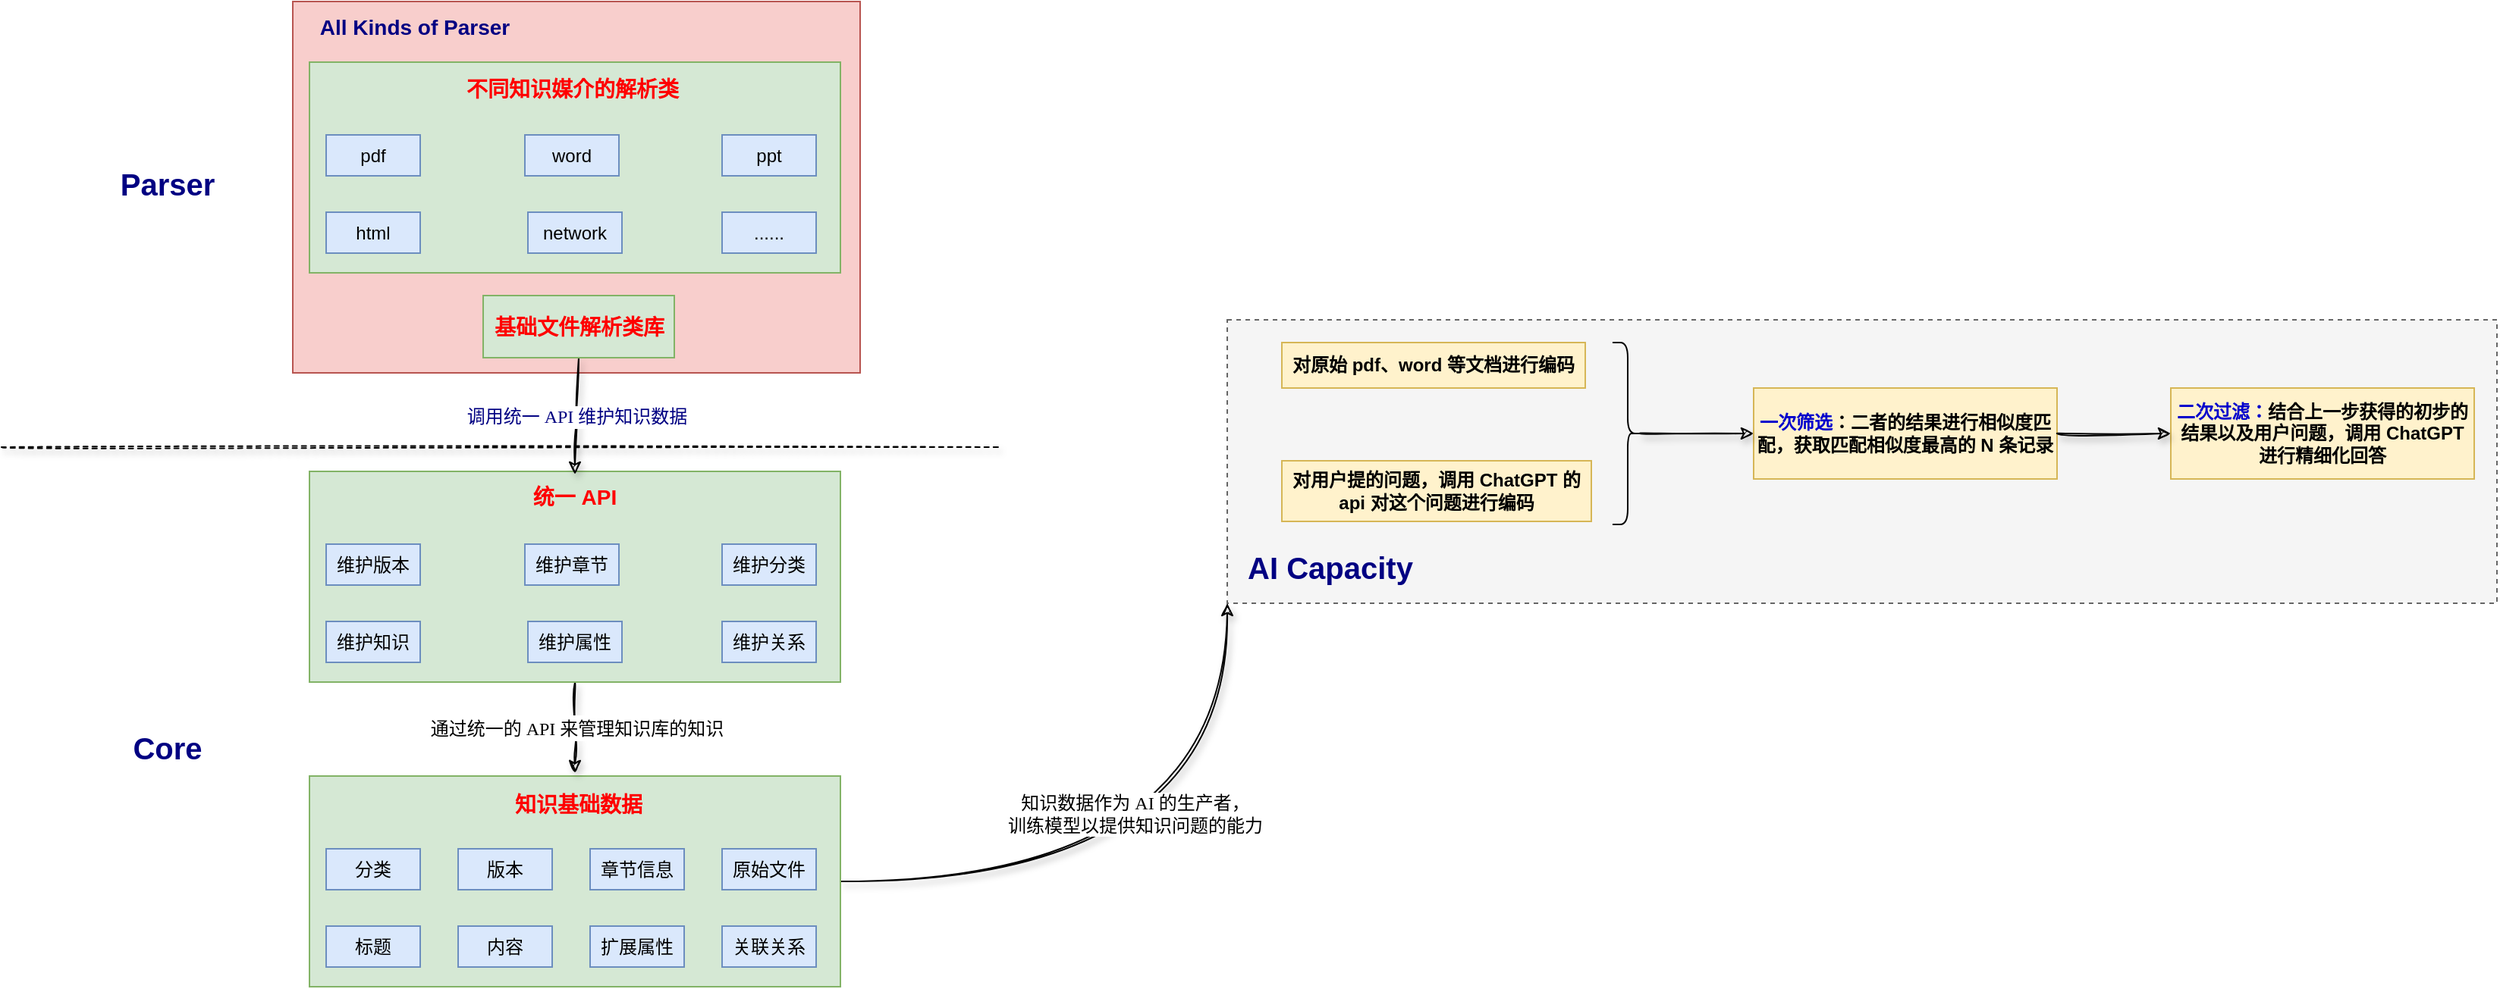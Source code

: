 <mxfile version="20.8.16" type="device" pages="2"><diagram name="Page-1" id="-HBK7DuZiDi1JELzmm0Z"><mxGraphModel dx="1818" dy="438" grid="0" gridSize="10" guides="1" tooltips="1" connect="1" arrows="1" fold="1" page="0" pageScale="1" pageWidth="827" pageHeight="1169" math="0" shadow="0"><root><mxCell id="0"/><mxCell id="1" parent="0"/><mxCell id="GtDRMBhrO-IrH8EP3pIq-32" value="" style="rounded=0;whiteSpace=wrap;html=1;fontFamily=Lucida Console;fontSize=12;fillColor=#f8cecc;strokeColor=#b85450;" parent="1" vertex="1"><mxGeometry x="179" y="430" width="374" height="245" as="geometry"/></mxCell><mxCell id="GtDRMBhrO-IrH8EP3pIq-64" style="edgeStyle=orthogonalEdgeStyle;curved=1;rounded=0;sketch=1;orthogonalLoop=1;jettySize=auto;html=1;exitX=1;exitY=0.5;exitDx=0;exitDy=0;entryX=0;entryY=1;entryDx=0;entryDy=0;shadow=1;fontFamily=Lucida Console;fontSize=12;fontColor=#000000;" parent="1" source="GtDRMBhrO-IrH8EP3pIq-9" target="GtDRMBhrO-IrH8EP3pIq-63" edge="1"><mxGeometry relative="1" as="geometry"/></mxCell><mxCell id="GtDRMBhrO-IrH8EP3pIq-66" value="&lt;div&gt;知识数据作为 AI 的生产者，&lt;/div&gt;&lt;div&gt;训练模型以提供知识问题的能力&lt;/div&gt;" style="edgeLabel;html=1;align=center;verticalAlign=middle;resizable=0;points=[];fontSize=12;fontFamily=Lucida Console;fontColor=#000000;" parent="GtDRMBhrO-IrH8EP3pIq-64" vertex="1" connectable="0"><mxGeometry x="-0.118" y="45" relative="1" as="geometry"><mxPoint as="offset"/></mxGeometry></mxCell><mxCell id="GtDRMBhrO-IrH8EP3pIq-9" value="" style="rounded=0;whiteSpace=wrap;html=1;fillColor=#d5e8d4;strokeColor=#82b366;" parent="1" vertex="1"><mxGeometry x="190" y="941" width="350" height="139" as="geometry"/></mxCell><mxCell id="GtDRMBhrO-IrH8EP3pIq-1" value="分类" style="rounded=0;whiteSpace=wrap;html=1;fillColor=#dae8fc;strokeColor=#6c8ebf;" parent="1" vertex="1"><mxGeometry x="201" y="989" width="62" height="27" as="geometry"/></mxCell><mxCell id="GtDRMBhrO-IrH8EP3pIq-2" value="版本" style="rounded=0;whiteSpace=wrap;html=1;fillColor=#dae8fc;strokeColor=#6c8ebf;" parent="1" vertex="1"><mxGeometry x="288" y="989" width="62" height="27" as="geometry"/></mxCell><mxCell id="GtDRMBhrO-IrH8EP3pIq-3" value="章节信息" style="rounded=0;whiteSpace=wrap;html=1;fillColor=#dae8fc;strokeColor=#6c8ebf;" parent="1" vertex="1"><mxGeometry x="375" y="989" width="62" height="27" as="geometry"/></mxCell><mxCell id="GtDRMBhrO-IrH8EP3pIq-4" value="原始文件" style="rounded=0;whiteSpace=wrap;html=1;fillColor=#dae8fc;strokeColor=#6c8ebf;" parent="1" vertex="1"><mxGeometry x="462" y="989" width="62" height="27" as="geometry"/></mxCell><mxCell id="GtDRMBhrO-IrH8EP3pIq-5" value="标题" style="rounded=0;whiteSpace=wrap;html=1;fillColor=#dae8fc;strokeColor=#6c8ebf;" parent="1" vertex="1"><mxGeometry x="201" y="1040" width="62" height="27" as="geometry"/></mxCell><mxCell id="GtDRMBhrO-IrH8EP3pIq-6" value="内容" style="rounded=0;whiteSpace=wrap;html=1;fillColor=#dae8fc;strokeColor=#6c8ebf;" parent="1" vertex="1"><mxGeometry x="288" y="1040" width="62" height="27" as="geometry"/></mxCell><mxCell id="GtDRMBhrO-IrH8EP3pIq-7" value="扩展属性" style="rounded=0;whiteSpace=wrap;html=1;fillColor=#dae8fc;strokeColor=#6c8ebf;" parent="1" vertex="1"><mxGeometry x="375" y="1040" width="62" height="27" as="geometry"/></mxCell><mxCell id="GtDRMBhrO-IrH8EP3pIq-8" value="关联关系" style="rounded=0;whiteSpace=wrap;html=1;fillColor=#dae8fc;strokeColor=#6c8ebf;" parent="1" vertex="1"><mxGeometry x="462" y="1040" width="62" height="27" as="geometry"/></mxCell><mxCell id="GtDRMBhrO-IrH8EP3pIq-10" value="&lt;b&gt;&lt;font color=&quot;#ff0000&quot; style=&quot;font-size: 14px;&quot;&gt;知识基础数据&lt;/font&gt;&lt;/b&gt;" style="text;html=1;strokeColor=none;fillColor=none;align=center;verticalAlign=middle;whiteSpace=wrap;rounded=0;" parent="1" vertex="1"><mxGeometry x="321" y="945" width="93" height="30" as="geometry"/></mxCell><mxCell id="GtDRMBhrO-IrH8EP3pIq-31" value="&lt;font style=&quot;font-size: 12px;&quot; face=&quot;Lucida Console&quot; color=&quot;#000000&quot;&gt;通过统一的 API 来管理知识库的知识&lt;/font&gt;" style="edgeStyle=orthogonalEdgeStyle;rounded=0;orthogonalLoop=1;jettySize=auto;html=1;exitX=0.5;exitY=1;exitDx=0;exitDy=0;fontSize=14;fontColor=#FF0000;sketch=1;curveFitting=1;jiggle=2;shadow=1;" parent="1" source="GtDRMBhrO-IrH8EP3pIq-11" edge="1"><mxGeometry relative="1" as="geometry"><mxPoint x="365" y="939" as="targetPoint"/></mxGeometry></mxCell><mxCell id="GtDRMBhrO-IrH8EP3pIq-11" value="" style="rounded=0;whiteSpace=wrap;html=1;fillColor=#d5e8d4;strokeColor=#82b366;" parent="1" vertex="1"><mxGeometry x="190" y="740" width="350" height="139" as="geometry"/></mxCell><mxCell id="GtDRMBhrO-IrH8EP3pIq-12" value="维护版本" style="rounded=0;whiteSpace=wrap;html=1;fillColor=#dae8fc;strokeColor=#6c8ebf;" parent="1" vertex="1"><mxGeometry x="201" y="788" width="62" height="27" as="geometry"/></mxCell><mxCell id="GtDRMBhrO-IrH8EP3pIq-13" value="维护章节" style="rounded=0;whiteSpace=wrap;html=1;fillColor=#dae8fc;strokeColor=#6c8ebf;" parent="1" vertex="1"><mxGeometry x="332" y="788" width="62" height="27" as="geometry"/></mxCell><mxCell id="GtDRMBhrO-IrH8EP3pIq-14" value="维护分类" style="rounded=0;whiteSpace=wrap;html=1;fillColor=#dae8fc;strokeColor=#6c8ebf;" parent="1" vertex="1"><mxGeometry x="462" y="788" width="62" height="27" as="geometry"/></mxCell><mxCell id="GtDRMBhrO-IrH8EP3pIq-15" value="维护关系" style="rounded=0;whiteSpace=wrap;html=1;fillColor=#dae8fc;strokeColor=#6c8ebf;" parent="1" vertex="1"><mxGeometry x="462" y="839" width="62" height="27" as="geometry"/></mxCell><mxCell id="GtDRMBhrO-IrH8EP3pIq-16" value="维护知识" style="rounded=0;whiteSpace=wrap;html=1;fillColor=#dae8fc;strokeColor=#6c8ebf;" parent="1" vertex="1"><mxGeometry x="201" y="839" width="62" height="27" as="geometry"/></mxCell><mxCell id="GtDRMBhrO-IrH8EP3pIq-20" value="&lt;b&gt;&lt;font color=&quot;#ff0000&quot; style=&quot;font-size: 14px;&quot;&gt;统一 API&lt;/font&gt;&lt;/b&gt;" style="text;html=1;strokeColor=none;fillColor=none;align=center;verticalAlign=middle;whiteSpace=wrap;rounded=0;" parent="1" vertex="1"><mxGeometry x="327" y="742" width="76" height="30" as="geometry"/></mxCell><mxCell id="GtDRMBhrO-IrH8EP3pIq-22" value="维护属性" style="rounded=0;whiteSpace=wrap;html=1;fillColor=#dae8fc;strokeColor=#6c8ebf;" parent="1" vertex="1"><mxGeometry x="334" y="839" width="62" height="27" as="geometry"/></mxCell><mxCell id="GtDRMBhrO-IrH8EP3pIq-43" value="调用统一 API 维护知识数据" style="edgeStyle=orthogonalEdgeStyle;rounded=0;sketch=1;orthogonalLoop=1;jettySize=auto;html=1;shadow=1;fontFamily=Lucida Console;fontSize=12;fontColor=#000082;curved=1;" parent="1" source="GtDRMBhrO-IrH8EP3pIq-23" target="GtDRMBhrO-IrH8EP3pIq-20" edge="1"><mxGeometry relative="1" as="geometry"/></mxCell><mxCell id="GtDRMBhrO-IrH8EP3pIq-23" value="&lt;b style=&quot;border-color: var(--border-color);&quot;&gt;&lt;font style=&quot;border-color: var(--border-color); font-size: 14px;&quot; color=&quot;#ff0000&quot;&gt;基础文件解析类库&lt;/font&gt;&lt;/b&gt;" style="rounded=0;whiteSpace=wrap;html=1;fillColor=#d5e8d4;strokeColor=#82b366;" parent="1" vertex="1"><mxGeometry x="304.5" y="624" width="126" height="41" as="geometry"/></mxCell><mxCell id="GtDRMBhrO-IrH8EP3pIq-33" value="" style="rounded=0;whiteSpace=wrap;html=1;fillColor=#d5e8d4;strokeColor=#82b366;" parent="1" vertex="1"><mxGeometry x="190" y="470" width="350" height="139" as="geometry"/></mxCell><mxCell id="GtDRMBhrO-IrH8EP3pIq-34" value="pdf" style="rounded=0;whiteSpace=wrap;html=1;fillColor=#dae8fc;strokeColor=#6c8ebf;" parent="1" vertex="1"><mxGeometry x="201" y="518" width="62" height="27" as="geometry"/></mxCell><mxCell id="GtDRMBhrO-IrH8EP3pIq-35" value="word" style="rounded=0;whiteSpace=wrap;html=1;fillColor=#dae8fc;strokeColor=#6c8ebf;" parent="1" vertex="1"><mxGeometry x="332" y="518" width="62" height="27" as="geometry"/></mxCell><mxCell id="GtDRMBhrO-IrH8EP3pIq-36" value="ppt" style="rounded=0;whiteSpace=wrap;html=1;fillColor=#dae8fc;strokeColor=#6c8ebf;" parent="1" vertex="1"><mxGeometry x="462" y="518" width="62" height="27" as="geometry"/></mxCell><mxCell id="GtDRMBhrO-IrH8EP3pIq-37" value="......" style="rounded=0;whiteSpace=wrap;html=1;fillColor=#dae8fc;strokeColor=#6c8ebf;" parent="1" vertex="1"><mxGeometry x="462" y="569" width="62" height="27" as="geometry"/></mxCell><mxCell id="GtDRMBhrO-IrH8EP3pIq-38" value="html" style="rounded=0;whiteSpace=wrap;html=1;fillColor=#dae8fc;strokeColor=#6c8ebf;" parent="1" vertex="1"><mxGeometry x="201" y="569" width="62" height="27" as="geometry"/></mxCell><mxCell id="GtDRMBhrO-IrH8EP3pIq-40" value="network" style="rounded=0;whiteSpace=wrap;html=1;fillColor=#dae8fc;strokeColor=#6c8ebf;" parent="1" vertex="1"><mxGeometry x="334" y="569" width="62" height="27" as="geometry"/></mxCell><mxCell id="GtDRMBhrO-IrH8EP3pIq-29" value="&lt;b&gt;&lt;font color=&quot;#ff0000&quot; style=&quot;font-size: 14px;&quot;&gt;不同知识媒介的解析类&lt;/font&gt;&lt;/b&gt;" style="text;html=1;strokeColor=none;fillColor=none;align=center;verticalAlign=middle;whiteSpace=wrap;rounded=0;" parent="1" vertex="1"><mxGeometry x="286.5" y="473" width="153" height="30" as="geometry"/></mxCell><mxCell id="GtDRMBhrO-IrH8EP3pIq-42" value="&lt;b&gt;&lt;font color=&quot;#000082&quot; style=&quot;font-size: 14px;&quot;&gt;All Kinds of Parser&lt;/font&gt;&lt;/b&gt;" style="text;html=1;strokeColor=none;fillColor=none;align=center;verticalAlign=middle;whiteSpace=wrap;rounded=0;" parent="1" vertex="1"><mxGeometry x="183" y="432" width="153" height="30" as="geometry"/></mxCell><mxCell id="GtDRMBhrO-IrH8EP3pIq-47" value="" style="endArrow=none;dashed=1;html=1;rounded=0;shadow=1;sketch=1;fontFamily=Lucida Console;fontSize=12;fontColor=#000082;curved=1;" parent="1" edge="1"><mxGeometry width="50" height="50" relative="1" as="geometry"><mxPoint x="-13" y="724" as="sourcePoint"/><mxPoint x="646" y="724" as="targetPoint"/></mxGeometry></mxCell><mxCell id="GtDRMBhrO-IrH8EP3pIq-48" value="&lt;b&gt;&lt;font color=&quot;#000082&quot; style=&quot;font-size: 20px;&quot;&gt;Core&lt;/font&gt;&lt;/b&gt;" style="text;html=1;strokeColor=none;fillColor=none;align=center;verticalAlign=middle;whiteSpace=wrap;rounded=0;" parent="1" vertex="1"><mxGeometry x="64" y="907" width="65" height="30" as="geometry"/></mxCell><mxCell id="GtDRMBhrO-IrH8EP3pIq-49" value="&lt;b&gt;&lt;font color=&quot;#000082&quot; style=&quot;font-size: 20px;&quot;&gt;Parser&lt;/font&gt;&lt;/b&gt;" style="text;html=1;strokeColor=none;fillColor=none;align=center;verticalAlign=middle;whiteSpace=wrap;rounded=0;" parent="1" vertex="1"><mxGeometry x="64" y="535" width="65" height="30" as="geometry"/></mxCell><mxCell id="GtDRMBhrO-IrH8EP3pIq-65" value="" style="group" parent="1" vertex="1" connectable="0"><mxGeometry x="795" y="640" width="837" height="187" as="geometry"/></mxCell><mxCell id="GtDRMBhrO-IrH8EP3pIq-63" value="" style="rounded=0;whiteSpace=wrap;html=1;fontFamily=Lucida Console;fontSize=12;fillColor=#f5f5f5;fontColor=#333333;strokeColor=#666666;dashed=1;" parent="GtDRMBhrO-IrH8EP3pIq-65" vertex="1"><mxGeometry width="837" height="187" as="geometry"/></mxCell><mxCell id="GtDRMBhrO-IrH8EP3pIq-50" value="&lt;b&gt;&lt;font color=&quot;#000082&quot; style=&quot;font-size: 20px;&quot;&gt;AI Capacity&lt;/font&gt;&lt;/b&gt;" style="text;html=1;strokeColor=none;fillColor=none;align=center;verticalAlign=middle;whiteSpace=wrap;rounded=0;" parent="GtDRMBhrO-IrH8EP3pIq-65" vertex="1"><mxGeometry x="8" y="148" width="120" height="30" as="geometry"/></mxCell><mxCell id="GtDRMBhrO-IrH8EP3pIq-55" value="&lt;b style=&quot;border-color: var(--border-color); font-family: Helvetica;&quot;&gt;对原始 pdf、word 等文档进行编码&lt;/b&gt;" style="rounded=0;whiteSpace=wrap;html=1;fontFamily=Lucida Console;fontSize=12;fillColor=#fff2cc;strokeColor=#d6b656;" parent="GtDRMBhrO-IrH8EP3pIq-65" vertex="1"><mxGeometry x="36" y="15" width="200" height="30" as="geometry"/></mxCell><mxCell id="GtDRMBhrO-IrH8EP3pIq-56" value="&lt;b style=&quot;border-color: var(--border-color); font-family: Helvetica;&quot;&gt;对用户提的问题，调用 ChatGPT 的 api 对这个问题进行编码&lt;/b&gt;" style="rounded=0;whiteSpace=wrap;html=1;fontFamily=Lucida Console;fontSize=12;fillColor=#fff2cc;strokeColor=#d6b656;" parent="GtDRMBhrO-IrH8EP3pIq-65" vertex="1"><mxGeometry x="36" y="93" width="204" height="40" as="geometry"/></mxCell><mxCell id="GtDRMBhrO-IrH8EP3pIq-57" value="&lt;b style=&quot;border-color: var(--border-color); font-family: Helvetica;&quot;&gt;&lt;font color=&quot;#0000cc&quot;&gt;一次筛选&lt;/font&gt;：二者的结果进行相似度匹配，获取匹配相似度最高的 N 条记录&lt;/b&gt;" style="rounded=0;whiteSpace=wrap;html=1;fontFamily=Lucida Console;fontSize=12;fillColor=#fff2cc;strokeColor=#d6b656;" parent="GtDRMBhrO-IrH8EP3pIq-65" vertex="1"><mxGeometry x="347" y="45" width="200" height="60" as="geometry"/></mxCell><mxCell id="GtDRMBhrO-IrH8EP3pIq-59" style="edgeStyle=orthogonalEdgeStyle;curved=1;rounded=0;sketch=1;orthogonalLoop=1;jettySize=auto;html=1;exitX=0.1;exitY=0.5;exitDx=0;exitDy=0;exitPerimeter=0;shadow=1;fontFamily=Lucida Console;fontSize=12;fontColor=#000000;" parent="GtDRMBhrO-IrH8EP3pIq-65" source="GtDRMBhrO-IrH8EP3pIq-58" target="GtDRMBhrO-IrH8EP3pIq-57" edge="1"><mxGeometry relative="1" as="geometry"/></mxCell><mxCell id="GtDRMBhrO-IrH8EP3pIq-58" value="" style="shape=curlyBracket;whiteSpace=wrap;html=1;rounded=1;flipH=1;labelPosition=right;verticalLabelPosition=middle;align=left;verticalAlign=middle;fontFamily=Lucida Console;fontSize=12;fontColor=#000000;size=0.5;" parent="GtDRMBhrO-IrH8EP3pIq-65" vertex="1"><mxGeometry x="254" y="15" width="20" height="120" as="geometry"/></mxCell><mxCell id="GtDRMBhrO-IrH8EP3pIq-60" value="&lt;font face=&quot;Helvetica&quot;&gt;&lt;b style=&quot;&quot;&gt;&lt;font color=&quot;#0000cc&quot;&gt;二次过滤：&lt;/font&gt;结合上一步获得的初步的结果以及用户问题，调用 ChatGPT 进行精细化回答&lt;/b&gt;&lt;/font&gt;" style="rounded=0;whiteSpace=wrap;html=1;fontFamily=Lucida Console;fontSize=12;fillColor=#fff2cc;strokeColor=#d6b656;" parent="GtDRMBhrO-IrH8EP3pIq-65" vertex="1"><mxGeometry x="622" y="45" width="200" height="60" as="geometry"/></mxCell><mxCell id="GtDRMBhrO-IrH8EP3pIq-62" style="edgeStyle=orthogonalEdgeStyle;curved=1;rounded=0;sketch=1;orthogonalLoop=1;jettySize=auto;html=1;exitX=1;exitY=0.5;exitDx=0;exitDy=0;entryX=0;entryY=0.5;entryDx=0;entryDy=0;shadow=1;fontFamily=Lucida Console;fontSize=12;fontColor=#000000;" parent="GtDRMBhrO-IrH8EP3pIq-65" source="GtDRMBhrO-IrH8EP3pIq-57" target="GtDRMBhrO-IrH8EP3pIq-60" edge="1"><mxGeometry relative="1" as="geometry"/></mxCell></root></mxGraphModel></diagram><diagram id="Qy0Lu157zzzfcz0DEnZN" name="Page-2"><mxGraphModel dx="1418" dy="838" grid="0" gridSize="10" guides="1" tooltips="1" connect="1" arrows="1" fold="1" page="1" pageScale="1" pageWidth="827" pageHeight="1169" math="0" shadow="0"><root><mxCell id="0"/><mxCell id="1" parent="0"/><mxCell id="JW9okrrvzbomRSMwA1zF-36" value="" style="rounded=0;whiteSpace=wrap;html=1;fontSize=20;fillColor=#d5e8d4;strokeColor=#82b366;" vertex="1" parent="1"><mxGeometry x="80" y="1402" width="549" height="193" as="geometry"/></mxCell><mxCell id="JW9okrrvzbomRSMwA1zF-41" style="edgeStyle=orthogonalEdgeStyle;curved=1;rounded=0;orthogonalLoop=1;jettySize=auto;html=1;exitX=0.5;exitY=1;exitDx=0;exitDy=0;entryX=0.5;entryY=0;entryDx=0;entryDy=0;strokeColor=#000082;fontSize=14;fontColor=#FFFFFF;" edge="1" parent="1" source="JW9okrrvzbomRSMwA1zF-34" target="JW9okrrvzbomRSMwA1zF-38"><mxGeometry relative="1" as="geometry"/></mxCell><mxCell id="JW9okrrvzbomRSMwA1zF-34" value="" style="rounded=0;whiteSpace=wrap;html=1;fontSize=20;fillColor=#d5e8d4;strokeColor=#82b366;" vertex="1" parent="1"><mxGeometry x="80" y="1268" width="549" height="82" as="geometry"/></mxCell><mxCell id="JW9okrrvzbomRSMwA1zF-25" value="" style="rounded=0;whiteSpace=wrap;html=1;fontSize=20;fillColor=#d5e8d4;strokeColor=#82b366;" vertex="1" parent="1"><mxGeometry x="130" y="470" width="530" height="130" as="geometry"/></mxCell><mxCell id="JW9okrrvzbomRSMwA1zF-9" value="" style="rounded=0;whiteSpace=wrap;html=1;fontSize=20;fillColor=#d5e8d4;strokeColor=#82b366;" vertex="1" parent="1"><mxGeometry x="105" y="250" width="240" height="130" as="geometry"/></mxCell><mxCell id="AYtmHd3_HjV6GMpwxDvR-1" value="&lt;p style=&quot;line-height: 200%;&quot;&gt;&lt;font face=&quot;YaHei Consolas Hybrid&quot;&gt;&lt;b&gt;知识结合 AI 赋能，大体上分为两大类：&lt;br&gt;1. 训练型：以文档类为知识媒介，AI 对其训练，结合用户的问题提问，从已经学习的内容中回到用户的问题；&lt;br&gt;2. 著作型：基于一个上下文，需要 AI 产出一段用户期望的内容；&lt;/b&gt;&lt;/font&gt;&lt;br&gt;&lt;/p&gt;" style="text;html=1;strokeColor=none;fillColor=none;align=left;verticalAlign=middle;whiteSpace=wrap;rounded=0;fontSize=14;" vertex="1" parent="1"><mxGeometry x="42" y="35" width="760" height="94" as="geometry"/></mxCell><mxCell id="AYtmHd3_HjV6GMpwxDvR-2" value="&lt;font style=&quot;font-size: 20px;&quot; face=&quot;YaHei Consolas Hybrid&quot;&gt;&lt;b&gt;训练型&lt;/b&gt;&lt;/font&gt;" style="text;html=1;strokeColor=none;fillColor=none;align=center;verticalAlign=middle;whiteSpace=wrap;rounded=0;fontSize=14;fontColor=#000082;" vertex="1" parent="1"><mxGeometry x="45" y="180" width="80" height="30" as="geometry"/></mxCell><mxCell id="JW9okrrvzbomRSMwA1zF-1" value="&lt;b style=&quot;border-color: var(--border-color); font-family: Helvetica;&quot;&gt;对媒介文件（pdf、word 等）进行编码&lt;/b&gt;" style="rounded=0;whiteSpace=wrap;html=1;fontFamily=Lucida Console;fontSize=12;fillColor=#e51400;strokeColor=#B20000;fontColor=#ffffff;" vertex="1" parent="1"><mxGeometry x="115" y="340" width="220" height="30" as="geometry"/></mxCell><mxCell id="JW9okrrvzbomRSMwA1zF-3" value="&lt;b style=&quot;border-color: var(--border-color); font-family: Helvetica;&quot;&gt;&lt;font color=&quot;#63ffea&quot;&gt;一次筛选&lt;/font&gt;：对上述两阶段的结果进行相似度匹配，获取匹配相似度最高的 N 条记录&lt;/b&gt;" style="rounded=0;whiteSpace=wrap;html=1;fontFamily=Lucida Console;fontSize=12;fillColor=#e51400;strokeColor=#B20000;fontColor=#ffffff;" vertex="1" parent="1"><mxGeometry x="170" y="510" width="200" height="60" as="geometry"/></mxCell><mxCell id="JW9okrrvzbomRSMwA1zF-6" value="&lt;font face=&quot;Helvetica&quot;&gt;&lt;b style=&quot;&quot;&gt;&lt;font color=&quot;#63ffea&quot;&gt;二次过滤&lt;/font&gt;：结合上一步获得的初步的结果以及用户问题，调用 ChatGPT 进行精细化回答&lt;/b&gt;&lt;/font&gt;" style="rounded=0;whiteSpace=wrap;html=1;fontFamily=Lucida Console;fontSize=12;fillColor=#e51400;strokeColor=#B20000;fontColor=#ffffff;" vertex="1" parent="1"><mxGeometry x="445" y="510" width="200" height="60" as="geometry"/></mxCell><mxCell id="JW9okrrvzbomRSMwA1zF-7" style="edgeStyle=orthogonalEdgeStyle;curved=1;rounded=0;sketch=1;orthogonalLoop=1;jettySize=auto;html=1;exitX=1;exitY=0.5;exitDx=0;exitDy=0;entryX=0;entryY=0.5;entryDx=0;entryDy=0;shadow=1;fontFamily=Lucida Console;fontSize=12;fontColor=#000000;" edge="1" parent="1" source="JW9okrrvzbomRSMwA1zF-3" target="JW9okrrvzbomRSMwA1zF-6"><mxGeometry relative="1" as="geometry"/></mxCell><mxCell id="JW9okrrvzbomRSMwA1zF-11" style="edgeStyle=orthogonalEdgeStyle;rounded=0;orthogonalLoop=1;jettySize=auto;html=1;exitX=0.5;exitY=1;exitDx=0;exitDy=0;fontSize=14;fontColor=#000000;curved=1;strokeColor=#000082;" edge="1" parent="1" source="JW9okrrvzbomRSMwA1zF-8" target="JW9okrrvzbomRSMwA1zF-1"><mxGeometry relative="1" as="geometry"/></mxCell><mxCell id="JW9okrrvzbomRSMwA1zF-8" value="&lt;b style=&quot;border-color: var(--border-color); font-family: Helvetica;&quot;&gt;用户提供待训练的媒介&lt;/b&gt;" style="rounded=0;whiteSpace=wrap;html=1;fontFamily=Lucida Console;fontSize=12;fillColor=#fff2cc;strokeColor=#d6b656;" vertex="1" parent="1"><mxGeometry x="115" y="290" width="220" height="30" as="geometry"/></mxCell><mxCell id="JW9okrrvzbomRSMwA1zF-10" value="&lt;font color=&quot;#000000&quot; style=&quot;font-size: 14px;&quot; face=&quot;YaHei Consolas Hybrid&quot;&gt;&lt;b&gt;准备阶段（训练）&lt;/b&gt;&lt;/font&gt;" style="text;html=1;strokeColor=none;fillColor=none;align=center;verticalAlign=middle;whiteSpace=wrap;rounded=0;fontSize=20;fontColor=#000082;" vertex="1" parent="1"><mxGeometry x="115" y="250" width="130" height="30" as="geometry"/></mxCell><mxCell id="JW9okrrvzbomRSMwA1zF-18" value="" style="rounded=0;whiteSpace=wrap;html=1;fontSize=20;fillColor=#d5e8d4;strokeColor=#82b366;" vertex="1" parent="1"><mxGeometry x="435" y="250" width="240" height="130" as="geometry"/></mxCell><mxCell id="JW9okrrvzbomRSMwA1zF-19" value="&lt;b style=&quot;border-color: var(--border-color); font-family: Helvetica;&quot;&gt;调用 ChatGPT 的 api 对问题进行编码&lt;/b&gt;" style="rounded=0;whiteSpace=wrap;html=1;fontFamily=Lucida Console;fontSize=12;fillColor=#e51400;strokeColor=#B20000;fontColor=#ffffff;" vertex="1" parent="1"><mxGeometry x="445" y="340" width="220" height="30" as="geometry"/></mxCell><mxCell id="JW9okrrvzbomRSMwA1zF-21" style="edgeStyle=orthogonalEdgeStyle;rounded=0;orthogonalLoop=1;jettySize=auto;html=1;exitX=0.5;exitY=1;exitDx=0;exitDy=0;fontSize=14;fontColor=#000000;curved=1;strokeColor=#000082;" edge="1" parent="1" source="JW9okrrvzbomRSMwA1zF-22" target="JW9okrrvzbomRSMwA1zF-19"><mxGeometry relative="1" as="geometry"/></mxCell><mxCell id="JW9okrrvzbomRSMwA1zF-22" value="&lt;b style=&quot;border-color: var(--border-color); font-family: Helvetica;&quot;&gt;用户使用自然语言提出问题&lt;/b&gt;" style="rounded=0;whiteSpace=wrap;html=1;fontFamily=Lucida Console;fontSize=12;fillColor=#fff2cc;strokeColor=#d6b656;" vertex="1" parent="1"><mxGeometry x="445" y="290" width="220" height="30" as="geometry"/></mxCell><mxCell id="JW9okrrvzbomRSMwA1zF-23" value="&lt;font color=&quot;#000000&quot; style=&quot;font-size: 14px;&quot; face=&quot;YaHei Consolas Hybrid&quot;&gt;&lt;b&gt;提问阶段&lt;/b&gt;&lt;/font&gt;" style="text;html=1;strokeColor=none;fillColor=none;align=center;verticalAlign=middle;whiteSpace=wrap;rounded=0;fontSize=20;fontColor=#000082;" vertex="1" parent="1"><mxGeometry x="445" y="250" width="60" height="30" as="geometry"/></mxCell><mxCell id="JW9okrrvzbomRSMwA1zF-27" style="edgeStyle=orthogonalEdgeStyle;curved=1;rounded=0;orthogonalLoop=1;jettySize=auto;html=1;exitX=0.1;exitY=0.5;exitDx=0;exitDy=0;exitPerimeter=0;entryX=0.5;entryY=0;entryDx=0;entryDy=0;strokeColor=#000082;fontSize=14;fontColor=#FFFFFF;" edge="1" parent="1" source="JW9okrrvzbomRSMwA1zF-24" target="JW9okrrvzbomRSMwA1zF-25"><mxGeometry relative="1" as="geometry"/></mxCell><mxCell id="JW9okrrvzbomRSMwA1zF-24" value="" style="shape=curlyBracket;whiteSpace=wrap;html=1;rounded=1;flipH=1;labelPosition=right;verticalLabelPosition=middle;align=left;verticalAlign=middle;fontSize=14;fontColor=#000000;rotation=90;strokeColor=#000082;" vertex="1" parent="1"><mxGeometry x="385" y="235" width="20" height="350" as="geometry"/></mxCell><mxCell id="JW9okrrvzbomRSMwA1zF-26" value="&lt;font color=&quot;#000000&quot; style=&quot;font-size: 14px;&quot; face=&quot;YaHei Consolas Hybrid&quot;&gt;&lt;b&gt;回答问题&lt;/b&gt;&lt;/font&gt;" style="text;html=1;strokeColor=none;fillColor=none;align=center;verticalAlign=middle;whiteSpace=wrap;rounded=0;fontSize=20;fontColor=#000082;" vertex="1" parent="1"><mxGeometry x="140" y="470" width="70" height="30" as="geometry"/></mxCell><mxCell id="JW9okrrvzbomRSMwA1zF-28" value="&lt;p style=&quot;line-height: 100%;&quot;&gt;&lt;span style=&quot;font-family: &amp;quot;YaHei Consolas Hybrid&amp;quot;; background-color: initial;&quot;&gt;作为训练型的使用方，需要准备以下事项：&lt;/span&gt;&lt;br&gt;&lt;/p&gt;&lt;p style=&quot;line-height: 100%;&quot;&gt;&lt;span style=&quot;font-family: &amp;quot;YaHei Consolas Hybrid&amp;quot;; background-color: initial;&quot;&gt;1. 准备好训练媒介；&lt;/span&gt;&lt;/p&gt;&lt;p style=&quot;line-height: 100%;&quot;&gt;&lt;span style=&quot;font-family: &amp;quot;YaHei Consolas Hybrid&amp;quot;; background-color: initial;&quot;&gt;2. 填报媒介的分类；&lt;/span&gt;&lt;/p&gt;&lt;p style=&quot;line-height: 100%;&quot;&gt;&lt;span style=&quot;font-family: &amp;quot;YaHei Consolas Hybrid&amp;quot;; background-color: initial;&quot;&gt;3. 将这些信息上传至 AI Provider；&lt;/span&gt;&lt;/p&gt;" style="text;html=1;strokeColor=none;fillColor=none;align=left;verticalAlign=middle;whiteSpace=wrap;rounded=0;fontSize=14;" vertex="1" parent="1"><mxGeometry x="60" y="668" width="280" height="120" as="geometry"/></mxCell><mxCell id="JW9okrrvzbomRSMwA1zF-29" value="&lt;p style=&quot;line-height: 100%;&quot;&gt;&lt;span style=&quot;font-family: &amp;quot;YaHei Consolas Hybrid&amp;quot;; background-color: initial;&quot;&gt;作为训练型的 AI Provider，需要做以下事项：&lt;/span&gt;&lt;br&gt;&lt;/p&gt;&lt;p style=&quot;line-height: 100%;&quot;&gt;&lt;span style=&quot;font-family: &amp;quot;YaHei Consolas Hybrid&amp;quot;; background-color: initial;&quot;&gt;1. 自动探测上传上来的媒介，包括对文件的新增、修改、删除；&lt;/span&gt;&lt;/p&gt;&lt;p style=&quot;line-height: 100%;&quot;&gt;&lt;span style=&quot;font-family: &amp;quot;YaHei Consolas Hybrid&amp;quot;; background-color: initial;&quot;&gt;2. 针对不同类型的文件采用不同的方式对其进行编码；&lt;/span&gt;&lt;/p&gt;&lt;p style=&quot;line-height: 100%;&quot;&gt;&lt;span style=&quot;font-family: &amp;quot;YaHei Consolas Hybrid&amp;quot;; background-color: initial;&quot;&gt;3. 回答问题阶段，不需要对全量的编码文件进行比对，应该在满足分类的文件中进行匹配；&lt;/span&gt;&lt;/p&gt;" style="text;html=1;strokeColor=none;fillColor=none;align=left;verticalAlign=middle;whiteSpace=wrap;rounded=0;fontSize=14;" vertex="1" parent="1"><mxGeometry x="416" y="668" width="349" height="150" as="geometry"/></mxCell><mxCell id="JW9okrrvzbomRSMwA1zF-30" value="&lt;font style=&quot;font-size: 20px;&quot; face=&quot;YaHei Consolas Hybrid&quot;&gt;&lt;b&gt;著作型&lt;/b&gt;&lt;/font&gt;" style="text;html=1;strokeColor=none;fillColor=none;align=center;verticalAlign=middle;whiteSpace=wrap;rounded=0;fontSize=14;fontColor=#000082;" vertex="1" parent="1"><mxGeometry x="60" y="1221" width="80" height="30" as="geometry"/></mxCell><mxCell id="JW9okrrvzbomRSMwA1zF-31" value="&lt;b style=&quot;border-color: var(--border-color); font-family: Helvetica;&quot;&gt;提供上下文&lt;/b&gt;" style="rounded=0;whiteSpace=wrap;html=1;fontFamily=Lucida Console;fontSize=12;fillColor=#fff2cc;strokeColor=#d6b656;" vertex="1" parent="1"><mxGeometry x="90" y="1307" width="120" height="30" as="geometry"/></mxCell><mxCell id="JW9okrrvzbomRSMwA1zF-32" value="&lt;font face=&quot;Helvetica&quot;&gt;&lt;b&gt;定义期望返回结果&lt;/b&gt;&lt;/font&gt;" style="rounded=0;whiteSpace=wrap;html=1;fontFamily=Lucida Console;fontSize=12;fillColor=#fff2cc;strokeColor=#d6b656;" vertex="1" parent="1"><mxGeometry x="294" y="1307" width="120" height="30" as="geometry"/></mxCell><mxCell id="JW9okrrvzbomRSMwA1zF-42" style="edgeStyle=orthogonalEdgeStyle;curved=1;rounded=0;orthogonalLoop=1;jettySize=auto;html=1;exitX=0.5;exitY=1;exitDx=0;exitDy=0;strokeColor=#000082;fontSize=14;fontColor=#FFFFFF;" edge="1" parent="1" source="JW9okrrvzbomRSMwA1zF-33" target="JW9okrrvzbomRSMwA1zF-37"><mxGeometry relative="1" as="geometry"/></mxCell><mxCell id="JW9okrrvzbomRSMwA1zF-33" value="&lt;font face=&quot;Helvetica&quot;&gt;&lt;b&gt;定义返回的格式&lt;/b&gt;&lt;/font&gt;" style="rounded=0;whiteSpace=wrap;html=1;fontFamily=Lucida Console;fontSize=12;fillColor=#fff2cc;strokeColor=#d6b656;" vertex="1" parent="1"><mxGeometry x="498" y="1305" width="120" height="30" as="geometry"/></mxCell><mxCell id="JW9okrrvzbomRSMwA1zF-35" value="&lt;font color=&quot;#000000&quot; style=&quot;font-size: 14px;&quot; face=&quot;YaHei Consolas Hybrid&quot;&gt;&lt;b&gt;准备阶段（定义模型，亦称为模板）&lt;/b&gt;&lt;/font&gt;" style="text;html=1;strokeColor=none;fillColor=none;align=center;verticalAlign=middle;whiteSpace=wrap;rounded=0;fontSize=20;fontColor=#000082;" vertex="1" parent="1"><mxGeometry x="84" y="1268" width="238" height="30" as="geometry"/></mxCell><mxCell id="JW9okrrvzbomRSMwA1zF-47" style="edgeStyle=orthogonalEdgeStyle;curved=1;rounded=0;orthogonalLoop=1;jettySize=auto;html=1;exitX=0.5;exitY=1;exitDx=0;exitDy=0;entryX=0.5;entryY=0.049;entryDx=0;entryDy=0;entryPerimeter=0;strokeColor=#000082;fontSize=14;fontColor=#FFFFFF;" edge="1" parent="1" source="JW9okrrvzbomRSMwA1zF-37" target="JW9okrrvzbomRSMwA1zF-46"><mxGeometry relative="1" as="geometry"/></mxCell><mxCell id="JW9okrrvzbomRSMwA1zF-37" value="&lt;b style=&quot;border-color: var(--border-color); font-family: Helvetica;&quot;&gt;定义执行（解析）器&lt;/b&gt;" style="rounded=0;whiteSpace=wrap;html=1;fontFamily=Lucida Console;fontSize=12;fillColor=#e51400;strokeColor=#B20000;fontColor=#ffffff;" vertex="1" parent="1"><mxGeometry x="311" y="1439" width="120" height="30" as="geometry"/></mxCell><mxCell id="JW9okrrvzbomRSMwA1zF-44" style="edgeStyle=orthogonalEdgeStyle;curved=1;rounded=0;orthogonalLoop=1;jettySize=auto;html=1;exitX=0.5;exitY=1;exitDx=0;exitDy=0;strokeColor=#000082;fontSize=14;fontColor=#FFFFFF;" edge="1" parent="1" source="JW9okrrvzbomRSMwA1zF-38" target="JW9okrrvzbomRSMwA1zF-43"><mxGeometry relative="1" as="geometry"/></mxCell><mxCell id="JW9okrrvzbomRSMwA1zF-38" value="&lt;font face=&quot;Helvetica&quot;&gt;&lt;b&gt;根据用户的提问，结合模板，生成最终结构化的目标问题&lt;/b&gt;&lt;/font&gt;" style="rounded=0;whiteSpace=wrap;html=1;fontFamily=Lucida Console;fontSize=12;fillColor=#e51400;strokeColor=#B20000;fontColor=#ffffff;" vertex="1" parent="1"><mxGeometry x="88" y="1433.5" width="171" height="41" as="geometry"/></mxCell><mxCell id="JW9okrrvzbomRSMwA1zF-40" value="&lt;font color=&quot;#000000&quot; style=&quot;font-size: 14px;&quot; face=&quot;YaHei Consolas Hybrid&quot;&gt;&lt;b&gt;回答阶段&lt;/b&gt;&lt;/font&gt;" style="text;html=1;strokeColor=none;fillColor=none;align=center;verticalAlign=middle;whiteSpace=wrap;rounded=0;fontSize=20;fontColor=#000082;" vertex="1" parent="1"><mxGeometry x="543" y="1407" width="75" height="30" as="geometry"/></mxCell><mxCell id="JW9okrrvzbomRSMwA1zF-48" style="edgeStyle=orthogonalEdgeStyle;curved=1;rounded=0;orthogonalLoop=1;jettySize=auto;html=1;exitX=1;exitY=0.5;exitDx=0;exitDy=0;strokeColor=#000082;fontSize=14;fontColor=#FFFFFF;" edge="1" parent="1" source="JW9okrrvzbomRSMwA1zF-43" target="JW9okrrvzbomRSMwA1zF-46"><mxGeometry relative="1" as="geometry"/></mxCell><mxCell id="JW9okrrvzbomRSMwA1zF-43" value="&lt;font face=&quot;Helvetica&quot;&gt;&lt;b style=&quot;&quot;&gt;将最终的目标问题发送给 ChatGPT，得到返回结果&lt;/b&gt;&lt;/font&gt;" style="rounded=0;whiteSpace=wrap;html=1;fontFamily=Lucida Console;fontSize=12;fillColor=#e51400;strokeColor=#B20000;fontColor=#ffffff;" vertex="1" parent="1"><mxGeometry x="96" y="1525" width="155" height="47" as="geometry"/></mxCell><mxCell id="JW9okrrvzbomRSMwA1zF-45" value="&lt;b style=&quot;border-color: var(--border-color); font-family: Helvetica;&quot;&gt;输出最终结果&lt;/b&gt;" style="rounded=0;whiteSpace=wrap;html=1;fontFamily=Lucida Console;fontSize=12;fillColor=#e51400;strokeColor=#B20000;fontColor=#ffffff;" vertex="1" parent="1"><mxGeometry x="476" y="1533.5" width="120" height="30" as="geometry"/></mxCell><mxCell id="JW9okrrvzbomRSMwA1zF-50" style="edgeStyle=orthogonalEdgeStyle;curved=1;rounded=0;orthogonalLoop=1;jettySize=auto;html=1;exitX=1;exitY=0.5;exitDx=0;exitDy=0;entryX=0;entryY=0.5;entryDx=0;entryDy=0;strokeColor=#000082;fontSize=14;fontColor=#FFFFFF;" edge="1" parent="1" source="JW9okrrvzbomRSMwA1zF-46" target="JW9okrrvzbomRSMwA1zF-45"><mxGeometry relative="1" as="geometry"/></mxCell><mxCell id="JW9okrrvzbomRSMwA1zF-46" value="使用解析器解析结果" style="ellipse;whiteSpace=wrap;html=1;aspect=fixed;strokeColor=#B09500;fontSize=14;fontColor=#000000;fillColor=#e3c800;" vertex="1" parent="1"><mxGeometry x="335" y="1512.5" width="72" height="72" as="geometry"/></mxCell><mxCell id="JW9okrrvzbomRSMwA1zF-51" value="" style="endArrow=none;html=1;rounded=0;strokeColor=#000000;fontSize=14;fontColor=#FFFFFF;curved=1;dashed=1;" edge="1" parent="1"><mxGeometry width="50" height="50" relative="1" as="geometry"><mxPoint x="18" y="1199" as="sourcePoint"/><mxPoint x="798" y="1195" as="targetPoint"/></mxGeometry></mxCell><mxCell id="JW9okrrvzbomRSMwA1zF-52" value="&lt;p style=&quot;line-height: 100%;&quot;&gt;&lt;span style=&quot;font-family: &amp;quot;YaHei Consolas Hybrid&amp;quot;; background-color: initial;&quot;&gt;作为著作型的使用方，需要准备以下事项：&lt;/span&gt;&lt;br&gt;&lt;/p&gt;&lt;p style=&quot;line-height: 100%;&quot;&gt;&lt;span style=&quot;font-family: &amp;quot;YaHei Consolas Hybrid&amp;quot;; background-color: initial;&quot;&gt;1. 定义模板；&lt;/span&gt;&lt;/p&gt;&lt;p style=&quot;line-height: 100%;&quot;&gt;&lt;span style=&quot;font-family: &amp;quot;YaHei Consolas Hybrid&amp;quot;; background-color: initial;&quot;&gt;2. 定义期望结果；&lt;/span&gt;&lt;/p&gt;&lt;p style=&quot;line-height: 100%;&quot;&gt;&lt;span style=&quot;font-family: &amp;quot;YaHei Consolas Hybrid&amp;quot;; background-color: initial;&quot;&gt;3. 定义返回的格式；&lt;/span&gt;&lt;/p&gt;&lt;p style=&quot;line-height: 100%;&quot;&gt;&lt;span style=&quot;font-family: &amp;quot;YaHei Consolas Hybrid&amp;quot;; background-color: initial;&quot;&gt;4. 将上述定义上传至 AI Provider；&lt;/span&gt;&lt;/p&gt;" style="text;html=1;strokeColor=none;fillColor=none;align=left;verticalAlign=middle;whiteSpace=wrap;rounded=0;fontSize=14;" vertex="1" parent="1"><mxGeometry x="75" y="1646" width="280" height="146" as="geometry"/></mxCell><mxCell id="JW9okrrvzbomRSMwA1zF-53" value="&lt;p style=&quot;line-height: 100%;&quot;&gt;&lt;span style=&quot;font-family: &amp;quot;YaHei Consolas Hybrid&amp;quot;; background-color: initial;&quot;&gt;作为著作型的 AI Provider，需要做以下事项：&lt;/span&gt;&lt;br&gt;&lt;/p&gt;&lt;p style=&quot;line-height: 100%;&quot;&gt;&lt;span style=&quot;font-family: &amp;quot;YaHei Consolas Hybrid&amp;quot;; background-color: initial;&quot;&gt;1. 根据用户的问题并结合模板，生成最终的目标问题；&lt;/span&gt;&lt;/p&gt;&lt;p style=&quot;line-height: 100%;&quot;&gt;&lt;span style=&quot;font-family: &amp;quot;YaHei Consolas Hybrid&amp;quot;; background-color: initial;&quot;&gt;2. 目标问题发送给 ChatGPT，得到返回结果；&lt;/span&gt;&lt;/p&gt;&lt;p style=&quot;line-height: 100%;&quot;&gt;&lt;span style=&quot;font-family: &amp;quot;YaHei Consolas Hybrid&amp;quot;; background-color: initial;&quot;&gt;3. 将 ChatGPT 的结果结合先前定义的解析器，输出最终的结果给用户；&lt;/span&gt;&lt;/p&gt;" style="text;html=1;strokeColor=none;fillColor=none;align=left;verticalAlign=middle;whiteSpace=wrap;rounded=0;fontSize=14;" vertex="1" parent="1"><mxGeometry x="431" y="1646" width="349" height="150" as="geometry"/></mxCell><mxCell id="JW9okrrvzbomRSMwA1zF-54" value="&lt;p style=&quot;line-height: 100%; font-size: 16px;&quot;&gt;&lt;font style=&quot;font-size: 16px;&quot; color=&quot;#0000ff&quot; face=&quot;YaHei Consolas Hybrid&quot;&gt;使用案例：&lt;/font&gt;&lt;/p&gt;&lt;p style=&quot;line-height: 100%; font-size: 16px;&quot;&gt;&lt;font style=&quot;font-size: 16px;&quot; color=&quot;#0000ff&quot; face=&quot;YaHei Consolas Hybrid&quot;&gt;1. 基于 autosar 原始 pdf 文档，在 pdf 中找出满足用户问题的内容；&lt;/font&gt;&lt;/p&gt;&lt;p style=&quot;line-height: 100%; font-size: 16px;&quot;&gt;&lt;font style=&quot;font-size: 16px;&quot; color=&quot;#0000ff&quot; face=&quot;YaHei Consolas Hybrid&quot;&gt;2. 基于 HR 提供的员工手册，员工在询问某个问题时，得出匹配的条目返回给员工；&lt;/font&gt;&lt;/p&gt;&lt;p style=&quot;line-height: 100%; font-size: 16px;&quot;&gt;&lt;font style=&quot;font-size: 16px;&quot; color=&quot;#0000ff&quot; face=&quot;YaHei Consolas Hybrid&quot;&gt;3. 基于行政编撰的行政常见问题文档，员工在 AI 助手中询问某个问题时，得出相应的答案；&lt;/font&gt;&lt;/p&gt;&lt;p style=&quot;line-height: 100%; font-size: 16px;&quot;&gt;&lt;font style=&quot;font-size: 16px;&quot; color=&quot;#0000ff&quot; face=&quot;YaHei Consolas Hybrid&quot;&gt;4. 基于某个行业的标准文档，用户提问时，给出精准匹配的相关内容；&lt;/font&gt;&lt;/p&gt;" style="text;html=1;strokeColor=#FF0000;fillColor=none;align=left;verticalAlign=middle;whiteSpace=wrap;rounded=0;fontSize=14;dashed=1;spacingLeft=10;" vertex="1" parent="1"><mxGeometry x="60" y="857" width="691" height="162" as="geometry"/></mxCell><mxCell id="JW9okrrvzbomRSMwA1zF-55" value="&lt;p style=&quot;line-height: 100%; font-size: 12px;&quot;&gt;&lt;font style=&quot;font-size: 12px;&quot; color=&quot;#0000ff&quot; face=&quot;YaHei Consolas Hybrid&quot;&gt;使用案例，以生成 需求文档 为例：&lt;/font&gt;&lt;/p&gt;&lt;p style=&quot;line-height: 100%; font-size: 12px;&quot;&gt;&lt;font style=&quot;font-size: 12px;&quot; color=&quot;#0000ff&quot; face=&quot;YaHei Consolas Hybrid&quot;&gt;1. 使用者需要知道是什么样的需求，如“库存管理”；&lt;/font&gt;&lt;/p&gt;&lt;p style=&quot;line-height: 100%; font-size: 12px;&quot;&gt;&lt;font style=&quot;font-size: 12px;&quot; color=&quot;#0000ff&quot; face=&quot;YaHei Consolas Hybrid&quot;&gt;2. 使用者期望 ChatGPT 从哪些方面来阐述这个需求，如“概述、输入信息”等方面；返回什么样的内容，如；&lt;/font&gt;&lt;/p&gt;&lt;p style=&quot;line-height: 100%; font-size: 12px;&quot;&gt;&lt;font style=&quot;font-size: 12px;&quot; color=&quot;#0000ff&quot; face=&quot;YaHei Consolas Hybrid&quot;&gt;3. 使用者期望以什么样的格式返回；&lt;/font&gt;&lt;/p&gt;&lt;p style=&quot;line-height: 100%; font-size: 12px;&quot;&gt;&lt;font style=&quot;font-size: 12px;&quot; color=&quot;#0000ff&quot; face=&quot;YaHei Consolas Hybrid&quot;&gt;&lt;br&gt;&lt;/font&gt;&lt;/p&gt;&lt;p style=&quot;line-height: 100%; font-size: 12px;&quot;&gt;&lt;font style=&quot;font-size: 12px;&quot; color=&quot;#0000ff&quot; face=&quot;YaHei Consolas Hybrid&quot;&gt;上述即是在定义模板（模型），如可以定义如下模板：&lt;/font&gt;&lt;/p&gt;&lt;p style=&quot;line-height: 100%; font-size: 12px;&quot;&gt;&lt;font color=&quot;#b3b3b3&quot; style=&quot;font-size: 12px;&quot; face=&quot;YaHei Consolas Hybrid&quot;&gt;&lt;i&gt;请基于需求```requirement```, 从概述、输入信号、输出信号、约束条件、异常处理、执行逻辑过程六个方面使用中文进行描述。&lt;/i&gt;&lt;/font&gt;&lt;/p&gt;&lt;p style=&quot;line-height: 100%; font-size: 12px;&quot;&gt;&lt;font color=&quot;#b3b3b3&quot; style=&quot;font-size: 12px;&quot; face=&quot;YaHei Consolas Hybrid&quot;&gt;&lt;i&gt;请将结果填入以下框架中&lt;/i&gt;&lt;/font&gt;&lt;/p&gt;&lt;p style=&quot;line-height: 100%; font-size: 12px;&quot;&gt;&lt;font color=&quot;#b3b3b3&quot; style=&quot;font-size: 12px;&quot; face=&quot;YaHei Consolas Hybrid&quot;&gt;&lt;i&gt;```&lt;/i&gt;&lt;/font&gt;&lt;/p&gt;&lt;p style=&quot;line-height: 100%; font-size: 12px;&quot;&gt;&lt;font color=&quot;#b3b3b3&quot; style=&quot;font-size: 12px;&quot; face=&quot;YaHei Consolas Hybrid&quot;&gt;&lt;i&gt;概述(summary)&amp;gt;&amp;gt;&lt;/i&gt;&lt;/font&gt;&lt;/p&gt;&lt;p style=&quot;line-height: 100%; font-size: 12px;&quot;&gt;&lt;font color=&quot;#b3b3b3&quot; style=&quot;font-size: 12px;&quot; face=&quot;YaHei Consolas Hybrid&quot;&gt;&lt;i&gt;输入信号(inputSignal)&amp;gt;&amp;gt;&lt;/i&gt;&lt;/font&gt;&lt;/p&gt;&lt;p style=&quot;line-height: 100%; font-size: 12px;&quot;&gt;&lt;font color=&quot;#b3b3b3&quot; style=&quot;font-size: 12px;&quot; face=&quot;YaHei Consolas Hybrid&quot;&gt;&lt;i&gt;输出信号(outputSignal)&amp;gt;&amp;gt;&lt;/i&gt;&lt;/font&gt;&lt;/p&gt;&lt;p style=&quot;line-height: 100%; font-size: 12px;&quot;&gt;&lt;font color=&quot;#b3b3b3&quot; style=&quot;font-size: 12px;&quot; face=&quot;YaHei Consolas Hybrid&quot;&gt;&lt;i&gt;约束条件(limit)&amp;gt;&amp;gt;&lt;/i&gt;&lt;/font&gt;&lt;/p&gt;&lt;p style=&quot;line-height: 100%; font-size: 12px;&quot;&gt;&lt;font color=&quot;#b3b3b3&quot; style=&quot;font-size: 12px;&quot; face=&quot;YaHei Consolas Hybrid&quot;&gt;&lt;i&gt;异常处理(catchError)&amp;gt;&amp;gt;&lt;/i&gt;&lt;/font&gt;&lt;/p&gt;&lt;p style=&quot;line-height: 100%; font-size: 12px;&quot;&gt;&lt;font color=&quot;#b3b3b3&quot; style=&quot;font-size: 12px;&quot; face=&quot;YaHei Consolas Hybrid&quot;&gt;&lt;i&gt;执行逻辑过程(process)&amp;gt;&amp;gt;&lt;/i&gt;&lt;/font&gt;&lt;/p&gt;&lt;p style=&quot;line-height: 100%; font-size: 12px;&quot;&gt;&lt;font color=&quot;#b3b3b3&quot; style=&quot;font-size: 12px;&quot; face=&quot;YaHei Consolas Hybrid&quot;&gt;&lt;i&gt;```&lt;/i&gt;&lt;/font&gt;&lt;/p&gt;&lt;p style=&quot;line-height: 100%; font-size: 12px;&quot;&gt;&lt;/p&gt;&lt;p style=&quot;line-height: 100%; font-size: 12px;&quot;&gt;&lt;font color=&quot;#b3b3b3&quot; style=&quot;font-size: 12px;&quot; face=&quot;YaHei Consolas Hybrid&quot;&gt;&lt;i&gt;如果无法解析, 仅输出&quot;无法解析&quot;&lt;/i&gt;&lt;/font&gt;&lt;/p&gt;" style="text;html=1;strokeColor=#FF0000;fillColor=none;align=left;verticalAlign=middle;whiteSpace=wrap;rounded=0;fontSize=14;dashed=1;spacingLeft=10;" vertex="1" parent="1"><mxGeometry x="62.5" y="1818" width="719" height="431" as="geometry"/></mxCell><mxCell id="JW9okrrvzbomRSMwA1zF-56" value="&lt;p style=&quot;line-height: 100%; font-size: 12px;&quot;&gt;&lt;font color=&quot;#ff0000&quot; face=&quot;YaHei Consolas Hybrid&quot;&gt;&lt;b&gt;类似地，架构设计、各种需求 等场景，均可以定义模板，AI Provider 根据模板生成目标问题，提交给 ChatGPT 来产生“著作”。&lt;/b&gt;&lt;/font&gt;&lt;/p&gt;" style="text;html=1;strokeColor=none;fillColor=none;align=left;verticalAlign=middle;whiteSpace=wrap;rounded=0;fontSize=14;dashed=1;spacingLeft=10;" vertex="1" parent="1"><mxGeometry x="48" y="2271" width="731" height="48" as="geometry"/></mxCell></root></mxGraphModel></diagram></mxfile>